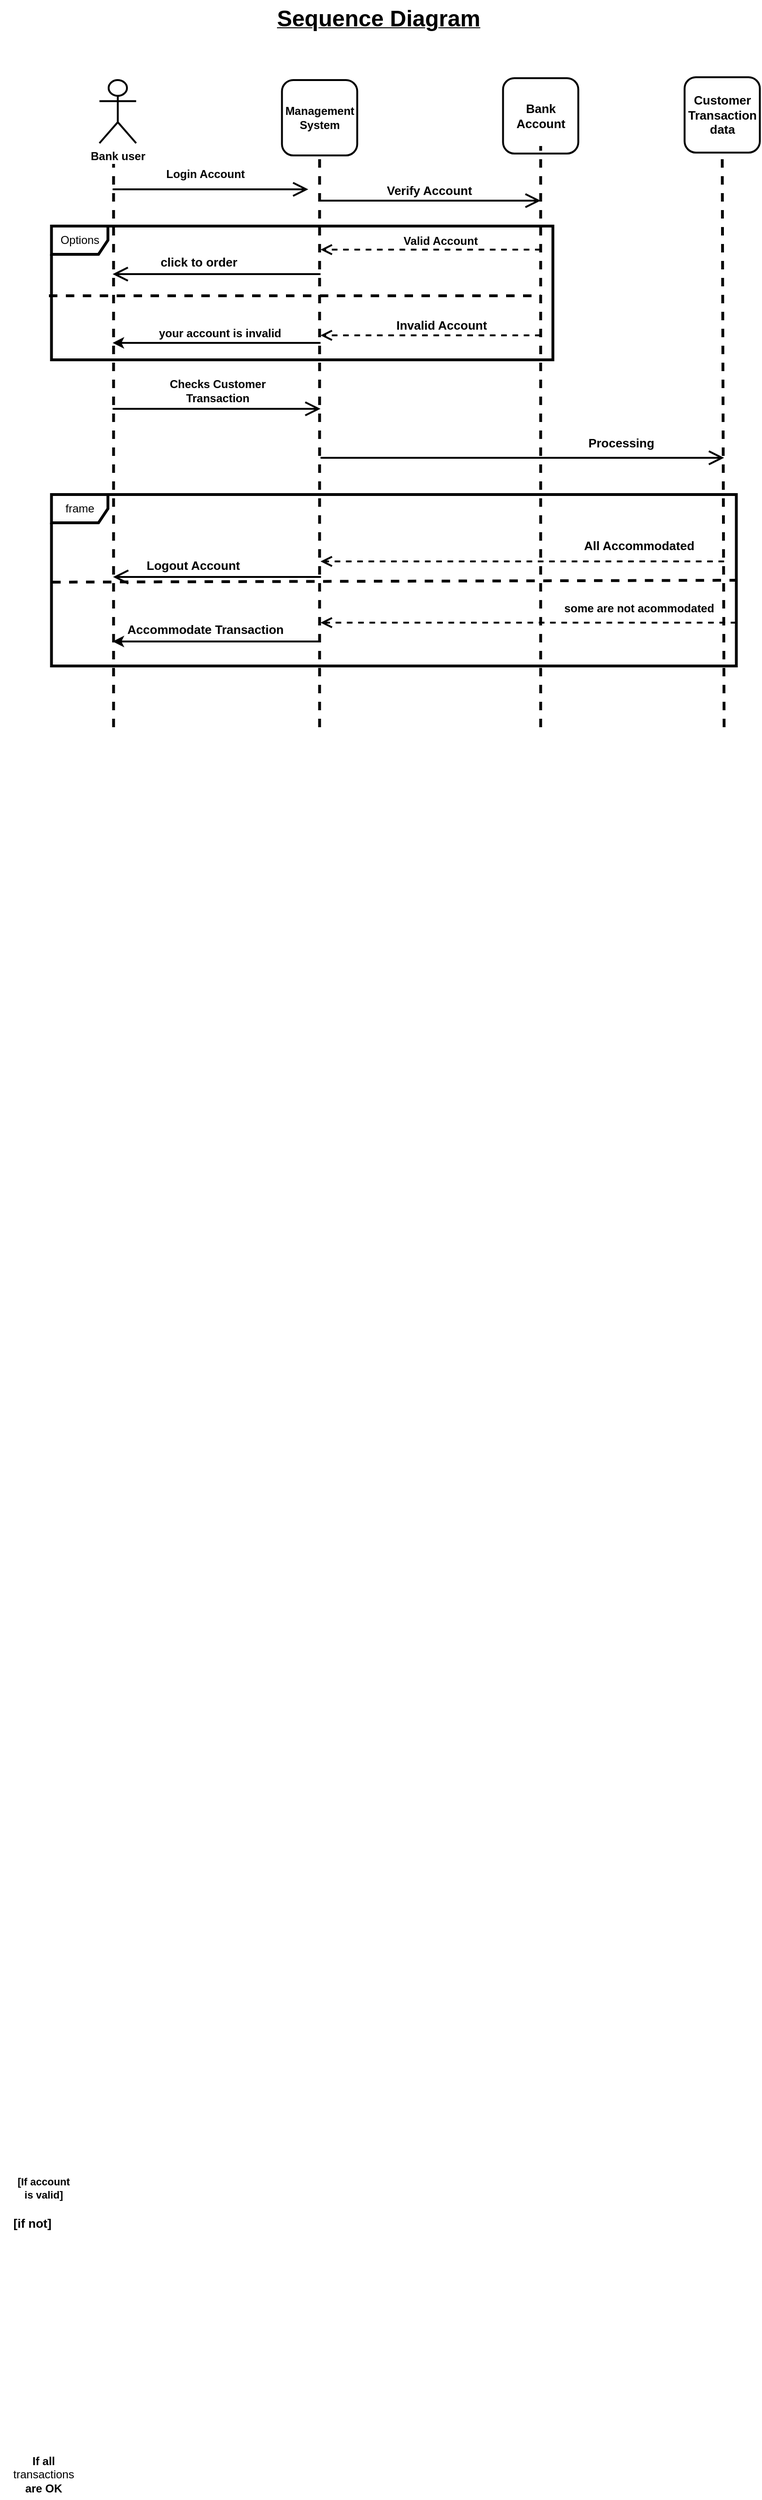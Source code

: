 <mxfile version="21.0.6" type="github">
  <diagram name="Page-1" id="0pvFzNxyjufNfPHYx8LO">
    <mxGraphModel dx="1195" dy="4152" grid="1" gridSize="13" guides="1" tooltips="1" connect="1" arrows="1" fold="1" page="1" pageScale="1" pageWidth="827" pageHeight="1169" math="0" shadow="0">
      <root>
        <mxCell id="0" />
        <mxCell id="1" parent="0" />
        <mxCell id="t-sDJAVJuDMAuAv1q9ic-111" value="&lt;div style=&quot;&quot;&gt;&lt;font style=&quot;font-size: 12px;&quot;&gt;&lt;b&gt;Management&lt;/b&gt;&lt;/font&gt;&lt;/div&gt;&lt;div style=&quot;&quot;&gt;&lt;b&gt;&lt;font style=&quot;font-size: 12px;&quot;&gt;System&lt;/font&gt;&lt;br&gt;&lt;/b&gt;&lt;/div&gt;" style="whiteSpace=wrap;html=1;aspect=fixed;rounded=1;strokeWidth=2;" vertex="1" parent="1">
          <mxGeometry x="299.72" y="-3390" width="80" height="80" as="geometry" />
        </mxCell>
        <mxCell id="t-sDJAVJuDMAuAv1q9ic-112" value="&lt;div style=&quot;font-size: 13px;&quot;&gt;&lt;font style=&quot;font-size: 13px;&quot;&gt;&lt;b&gt;Bank &lt;br&gt;&lt;/b&gt;&lt;/font&gt;&lt;/div&gt;&lt;div style=&quot;font-size: 13px;&quot;&gt;&lt;b&gt;&lt;font style=&quot;font-size: 13px;&quot;&gt;Account&lt;/font&gt;&lt;br&gt;&lt;/b&gt;&lt;/div&gt;" style="whiteSpace=wrap;html=1;aspect=fixed;rounded=1;strokeWidth=2;" vertex="1" parent="1">
          <mxGeometry x="534.72" y="-3392" width="80" height="80" as="geometry" />
        </mxCell>
        <mxCell id="t-sDJAVJuDMAuAv1q9ic-113" value="&lt;div style=&quot;font-size: 13px;&quot;&gt;&lt;font style=&quot;font-size: 13px;&quot;&gt;&lt;b&gt;Customer&lt;/b&gt;&lt;/font&gt;&lt;/div&gt;&lt;div style=&quot;font-size: 13px;&quot;&gt;&lt;font style=&quot;font-size: 13px;&quot;&gt;&lt;b&gt;Transaction&lt;/b&gt;&lt;/font&gt;&lt;/div&gt;&lt;div style=&quot;font-size: 13px;&quot;&gt;&lt;b&gt;&lt;font style=&quot;font-size: 13px;&quot;&gt;data&lt;/font&gt;&lt;br&gt;&lt;/b&gt;&lt;/div&gt;" style="whiteSpace=wrap;html=1;aspect=fixed;rounded=1;strokeWidth=2;" vertex="1" parent="1">
          <mxGeometry x="727.72" y="-3393" width="80" height="80" as="geometry" />
        </mxCell>
        <mxCell id="t-sDJAVJuDMAuAv1q9ic-114" value="&lt;b&gt;Bank user&lt;/b&gt;" style="shape=umlActor;verticalLabelPosition=bottom;verticalAlign=top;html=1;strokeWidth=2;" vertex="1" parent="1">
          <mxGeometry x="105.72" y="-3390" width="39" height="67" as="geometry" />
        </mxCell>
        <mxCell id="t-sDJAVJuDMAuAv1q9ic-115" value="Options" style="shape=umlFrame;whiteSpace=wrap;html=1;pointerEvents=0;strokeWidth=3;" vertex="1" parent="1">
          <mxGeometry x="54.72" y="-3235" width="533" height="142" as="geometry" />
        </mxCell>
        <mxCell id="t-sDJAVJuDMAuAv1q9ic-116" value="" style="endArrow=open;endFill=1;endSize=12;html=1;rounded=0;strokeWidth=2;" edge="1" parent="1">
          <mxGeometry width="160" relative="1" as="geometry">
            <mxPoint x="119.72" y="-3274" as="sourcePoint" />
            <mxPoint x="327.72" y="-3274" as="targetPoint" />
          </mxGeometry>
        </mxCell>
        <mxCell id="t-sDJAVJuDMAuAv1q9ic-117" value="&lt;div style=&quot;font-size: 11px;&quot;&gt;&lt;font style=&quot;font-size: 11px;&quot;&gt;&lt;b&gt;&lt;font style=&quot;font-size: 11px;&quot;&gt;[If account&lt;/font&gt;&lt;/b&gt;&lt;/font&gt;&lt;/div&gt;&lt;div style=&quot;font-size: 11px;&quot;&gt;&lt;font style=&quot;font-size: 11px;&quot;&gt;&lt;font style=&quot;font-size: 11px;&quot;&gt;&lt;b&gt;is valid]&lt;/b&gt;&lt;/font&gt;&lt;br&gt;&lt;/font&gt;&lt;/div&gt;" style="text;html=1;align=center;verticalAlign=middle;resizable=0;points=[];autosize=1;strokeColor=none;fillColor=none;" vertex="1" parent="1">
          <mxGeometry y="-1172" width="91" height="39" as="geometry" />
        </mxCell>
        <mxCell id="t-sDJAVJuDMAuAv1q9ic-118" value="" style="endArrow=open;endFill=1;endSize=12;html=1;rounded=0;strokeWidth=2;" edge="1" parent="1">
          <mxGeometry width="160" relative="1" as="geometry">
            <mxPoint x="340.72" y="-3262" as="sourcePoint" />
            <mxPoint x="574.72" y="-3262" as="targetPoint" />
          </mxGeometry>
        </mxCell>
        <mxCell id="t-sDJAVJuDMAuAv1q9ic-119" value="&lt;b&gt;&lt;font style=&quot;font-size: 13px;&quot;&gt;Verify Account&lt;/font&gt;&lt;/b&gt;" style="text;html=1;align=center;verticalAlign=middle;resizable=0;points=[];autosize=1;strokeColor=none;fillColor=none;" vertex="1" parent="1">
          <mxGeometry x="397.72" y="-3286" width="117" height="26" as="geometry" />
        </mxCell>
        <mxCell id="t-sDJAVJuDMAuAv1q9ic-120" value="" style="endArrow=none;dashed=1;html=1;rounded=0;entryX=0.5;entryY=1;entryDx=0;entryDy=0;fontSize=28;fontStyle=2;strokeWidth=3;" edge="1" parent="1" target="t-sDJAVJuDMAuAv1q9ic-111">
          <mxGeometry width="50" height="50" relative="1" as="geometry">
            <mxPoint x="339.72" y="-2703" as="sourcePoint" />
            <mxPoint x="579.72" y="-3145" as="targetPoint" />
          </mxGeometry>
        </mxCell>
        <mxCell id="t-sDJAVJuDMAuAv1q9ic-121" value="" style="endArrow=none;dashed=1;html=1;rounded=0;entryX=0.5;entryY=1;entryDx=0;entryDy=0;strokeWidth=3;" edge="1" parent="1">
          <mxGeometry width="50" height="50" relative="1" as="geometry">
            <mxPoint x="574.72" y="-2703" as="sourcePoint" />
            <mxPoint x="574.72" y="-3320" as="targetPoint" />
          </mxGeometry>
        </mxCell>
        <mxCell id="t-sDJAVJuDMAuAv1q9ic-122" value="" style="endArrow=none;dashed=1;html=1;rounded=0;entryX=0.5;entryY=1;entryDx=0;entryDy=0;strokeWidth=3;" edge="1" parent="1" target="t-sDJAVJuDMAuAv1q9ic-113">
          <mxGeometry width="50" height="50" relative="1" as="geometry">
            <mxPoint x="769.72" y="-2703" as="sourcePoint" />
            <mxPoint x="660.72" y="-3145" as="targetPoint" />
          </mxGeometry>
        </mxCell>
        <mxCell id="t-sDJAVJuDMAuAv1q9ic-123" value="&lt;b&gt;&lt;font style=&quot;font-size: 12px;&quot;&gt;Valid Account&lt;/font&gt;&lt;/b&gt;" style="html=1;verticalAlign=bottom;endArrow=open;dashed=1;endSize=8;edgeStyle=elbowEdgeStyle;elbow=vertical;curved=0;rounded=0;strokeWidth=2;" edge="1" parent="1">
          <mxGeometry x="-0.091" relative="1" as="geometry">
            <mxPoint x="574.72" y="-3210" as="sourcePoint" />
            <mxPoint x="340.72" y="-3210" as="targetPoint" />
            <mxPoint as="offset" />
          </mxGeometry>
        </mxCell>
        <mxCell id="t-sDJAVJuDMAuAv1q9ic-124" value="" style="endArrow=none;dashed=1;html=1;rounded=0;exitX=0.113;exitY=0.975;exitDx=0;exitDy=0;exitPerimeter=0;strokeWidth=3;" edge="1" parent="1">
          <mxGeometry width="50" height="50" relative="1" as="geometry">
            <mxPoint x="52.003" y="-3160.975" as="sourcePoint" />
            <mxPoint x="574.72" y="-3161" as="targetPoint" />
          </mxGeometry>
        </mxCell>
        <mxCell id="t-sDJAVJuDMAuAv1q9ic-125" value="" style="endArrow=open;endFill=1;endSize=12;html=1;rounded=0;strokeWidth=2;" edge="1" parent="1">
          <mxGeometry width="160" relative="1" as="geometry">
            <mxPoint x="340.72" y="-3184" as="sourcePoint" />
            <mxPoint x="119.72" y="-3184" as="targetPoint" />
          </mxGeometry>
        </mxCell>
        <mxCell id="t-sDJAVJuDMAuAv1q9ic-126" value="&lt;b&gt;&lt;font style=&quot;font-size: 13px;&quot;&gt;&lt;font style=&quot;font-size: 12px;&quot;&gt;Login Account&lt;/font&gt;&lt;/font&gt;&lt;/b&gt;" style="text;html=1;align=center;verticalAlign=middle;resizable=0;points=[];autosize=1;strokeColor=none;fillColor=none;" vertex="1" parent="1">
          <mxGeometry x="165.72" y="-3304" width="104" height="26" as="geometry" />
        </mxCell>
        <mxCell id="t-sDJAVJuDMAuAv1q9ic-127" value="" style="endArrow=none;dashed=1;html=1;rounded=0;fontSize=12;strokeWidth=3;" edge="1" parent="1">
          <mxGeometry width="50" height="50" relative="1" as="geometry">
            <mxPoint x="120.72" y="-2703" as="sourcePoint" />
            <mxPoint x="120.72" y="-3301" as="targetPoint" />
          </mxGeometry>
        </mxCell>
        <mxCell id="t-sDJAVJuDMAuAv1q9ic-128" value="&lt;b&gt;&lt;font style=&quot;font-size: 12px;&quot;&gt;&lt;font style=&quot;font-size: 13px;&quot;&gt;Invalid Account&lt;/font&gt;&lt;/font&gt;&lt;/b&gt;" style="html=1;verticalAlign=bottom;endArrow=open;dashed=1;endSize=8;edgeStyle=elbowEdgeStyle;elbow=vertical;curved=0;rounded=0;strokeWidth=2;" edge="1" parent="1">
          <mxGeometry x="-0.094" relative="1" as="geometry">
            <mxPoint x="574.72" y="-3119" as="sourcePoint" />
            <mxPoint x="340.72" y="-3119" as="targetPoint" />
            <mxPoint as="offset" />
          </mxGeometry>
        </mxCell>
        <mxCell id="t-sDJAVJuDMAuAv1q9ic-129" value="&lt;b&gt;&lt;font style=&quot;font-size: 13px;&quot;&gt;click to order&lt;/font&gt;&lt;/b&gt;" style="text;html=1;align=center;verticalAlign=middle;resizable=0;points=[];autosize=1;strokeColor=none;fillColor=none;" vertex="1" parent="1">
          <mxGeometry x="152.72" y="-3210" width="117" height="26" as="geometry" />
        </mxCell>
        <mxCell id="t-sDJAVJuDMAuAv1q9ic-130" value="" style="endArrow=classic;html=1;rounded=0;fontStyle=1;strokeWidth=2;" edge="1" parent="1">
          <mxGeometry width="50" height="50" relative="1" as="geometry">
            <mxPoint x="340.72" y="-3111" as="sourcePoint" />
            <mxPoint x="119.72" y="-3111" as="targetPoint" />
          </mxGeometry>
        </mxCell>
        <mxCell id="t-sDJAVJuDMAuAv1q9ic-131" value="&lt;div style=&quot;font-size: 11px;&quot; align=&quot;right&quot;&gt;&lt;b&gt;&lt;font style=&quot;font-size: 11px;&quot;&gt;&lt;font style=&quot;font-size: 12px;&quot;&gt;&lt;font style=&quot;font-size: 13px;&quot;&gt;&lt;font style=&quot;font-size: 12px;&quot;&gt;your account is invalid&lt;/font&gt;&lt;/font&gt;&lt;/font&gt;&lt;/font&gt;&lt;/b&gt;&lt;/div&gt;" style="text;html=1;align=right;verticalAlign=middle;resizable=0;points=[];autosize=1;strokeColor=none;fillColor=none;" vertex="1" parent="1">
          <mxGeometry x="143.72" y="-3135" width="156" height="26" as="geometry" />
        </mxCell>
        <mxCell id="t-sDJAVJuDMAuAv1q9ic-132" value="&lt;b&gt;&lt;font style=&quot;font-size: 13px;&quot;&gt;[if not]&lt;/font&gt;&lt;/b&gt;" style="text;html=1;align=center;verticalAlign=middle;resizable=0;points=[];autosize=1;strokeColor=none;fillColor=none;" vertex="1" parent="1">
          <mxGeometry x="1" y="-1128" width="65" height="26" as="geometry" />
        </mxCell>
        <mxCell id="t-sDJAVJuDMAuAv1q9ic-133" value="" style="endArrow=open;endFill=1;endSize=12;html=1;rounded=0;strokeWidth=2;" edge="1" parent="1">
          <mxGeometry width="160" relative="1" as="geometry">
            <mxPoint x="119.72" y="-3041" as="sourcePoint" />
            <mxPoint x="340.72" y="-3041" as="targetPoint" />
          </mxGeometry>
        </mxCell>
        <mxCell id="t-sDJAVJuDMAuAv1q9ic-134" value="&lt;div&gt;&lt;b&gt;Checks Customer&lt;/b&gt;&lt;/div&gt;&lt;div&gt;&lt;b&gt;Transaction&lt;br&gt;&lt;/b&gt;&lt;/div&gt;" style="text;html=1;align=center;verticalAlign=middle;resizable=0;points=[];autosize=1;strokeColor=none;fillColor=none;" vertex="1" parent="1">
          <mxGeometry x="165.72" y="-3080" width="130" height="39" as="geometry" />
        </mxCell>
        <mxCell id="t-sDJAVJuDMAuAv1q9ic-135" value="" style="endArrow=open;endFill=1;endSize=12;html=1;rounded=0;strokeWidth=2;" edge="1" parent="1">
          <mxGeometry width="160" relative="1" as="geometry">
            <mxPoint x="340.72" y="-2989" as="sourcePoint" />
            <mxPoint x="769.72" y="-2989" as="targetPoint" />
          </mxGeometry>
        </mxCell>
        <mxCell id="t-sDJAVJuDMAuAv1q9ic-136" value="&lt;b&gt;&lt;font style=&quot;font-size: 13px;&quot;&gt;&lt;font style=&quot;font-size: 14px;&quot;&gt;&lt;font style=&quot;font-size: 13px;&quot;&gt;Processing&lt;/font&gt;&lt;/font&gt;&lt;/font&gt;&lt;/b&gt;" style="text;html=1;align=center;verticalAlign=middle;resizable=0;points=[];autosize=1;strokeColor=none;fillColor=none;" vertex="1" parent="1">
          <mxGeometry x="614.72" y="-3018" width="91" height="26" as="geometry" />
        </mxCell>
        <mxCell id="t-sDJAVJuDMAuAv1q9ic-137" value="frame" style="shape=umlFrame;whiteSpace=wrap;html=1;pointerEvents=0;strokeWidth=3;" vertex="1" parent="1">
          <mxGeometry x="54.72" y="-2950" width="728" height="182" as="geometry" />
        </mxCell>
        <mxCell id="t-sDJAVJuDMAuAv1q9ic-138" value="&lt;b&gt;&lt;font style=&quot;font-size: 12px;&quot;&gt;&lt;font style=&quot;font-size: 13px;&quot;&gt;All Accommodated&lt;/font&gt;&lt;/font&gt;&lt;/b&gt;" style="html=1;verticalAlign=bottom;endArrow=open;dashed=1;endSize=8;edgeStyle=elbowEdgeStyle;elbow=vertical;curved=0;rounded=0;strokeWidth=2;" edge="1" parent="1">
          <mxGeometry x="-0.576" y="-6" relative="1" as="geometry">
            <mxPoint x="769.72" y="-2879" as="sourcePoint" />
            <mxPoint x="340.72" y="-2879" as="targetPoint" />
            <Array as="points">
              <mxPoint x="699.72" y="-2879" />
            </Array>
            <mxPoint as="offset" />
          </mxGeometry>
        </mxCell>
        <mxCell id="t-sDJAVJuDMAuAv1q9ic-139" value="" style="endArrow=open;endFill=1;endSize=12;html=1;rounded=0;fontStyle=0;fontSize=12;strokeWidth=2;" edge="1" parent="1">
          <mxGeometry width="160" relative="1" as="geometry">
            <mxPoint x="341.22" y="-2862.5" as="sourcePoint" />
            <mxPoint x="120.22" y="-2862.5" as="targetPoint" />
            <Array as="points">
              <mxPoint x="276.22" y="-2862.5" />
            </Array>
          </mxGeometry>
        </mxCell>
        <mxCell id="t-sDJAVJuDMAuAv1q9ic-140" value="&lt;b&gt;&lt;font style=&quot;font-size: 13px;&quot;&gt;&lt;font style=&quot;font-size: 13px;&quot;&gt;Logout Account&lt;/font&gt;&lt;/font&gt;&lt;/b&gt;" style="text;html=1;align=center;verticalAlign=middle;resizable=0;points=[];autosize=1;strokeColor=none;fillColor=none;" vertex="1" parent="1">
          <mxGeometry x="139.72" y="-2888" width="130" height="26" as="geometry" />
        </mxCell>
        <mxCell id="t-sDJAVJuDMAuAv1q9ic-141" value="" style="endArrow=none;dashed=1;html=1;rounded=0;exitX=0.001;exitY=0.511;exitDx=0;exitDy=0;exitPerimeter=0;entryX=1;entryY=0.5;entryDx=0;entryDy=0;entryPerimeter=0;fontStyle=1;strokeWidth=3;" edge="1" parent="1" source="t-sDJAVJuDMAuAv1q9ic-137" target="t-sDJAVJuDMAuAv1q9ic-137">
          <mxGeometry width="50" height="50" relative="1" as="geometry">
            <mxPoint x="236.72" y="-2900" as="sourcePoint" />
            <mxPoint x="286.72" y="-2950" as="targetPoint" />
          </mxGeometry>
        </mxCell>
        <mxCell id="t-sDJAVJuDMAuAv1q9ic-142" value="&lt;div&gt;&lt;b&gt;If all&lt;/b&gt;&lt;/div&gt;&lt;div&gt;transactions&lt;/div&gt;&lt;div&gt;&lt;b&gt;are OK&lt;br&gt;&lt;/b&gt;&lt;/div&gt;" style="text;html=1;align=center;verticalAlign=middle;resizable=0;points=[];autosize=1;strokeColor=none;fillColor=none;" vertex="1" parent="1">
          <mxGeometry y="-874" width="91" height="52" as="geometry" />
        </mxCell>
        <mxCell id="t-sDJAVJuDMAuAv1q9ic-143" value="" style="endArrow=classic;html=1;rounded=0;strokeWidth=2;" edge="1" parent="1">
          <mxGeometry width="50" height="50" relative="1" as="geometry">
            <mxPoint x="340.72" y="-2794" as="sourcePoint" />
            <mxPoint x="119.72" y="-2794" as="targetPoint" />
          </mxGeometry>
        </mxCell>
        <mxCell id="t-sDJAVJuDMAuAv1q9ic-144" value="&lt;b&gt;&lt;font style=&quot;font-size: 13px;&quot;&gt;Accommodate Transaction&lt;/font&gt;&lt;/b&gt;" style="text;html=1;align=center;verticalAlign=middle;resizable=0;points=[];autosize=1;strokeColor=none;fillColor=none;" vertex="1" parent="1">
          <mxGeometry x="120.22" y="-2820" width="195" height="26" as="geometry" />
        </mxCell>
        <mxCell id="t-sDJAVJuDMAuAv1q9ic-145" value="&lt;font style=&quot;font-size: 12px;&quot;&gt;&lt;b&gt;some are not acommodated&lt;br&gt;&lt;/b&gt;&lt;/font&gt;" style="html=1;verticalAlign=bottom;endArrow=open;dashed=1;endSize=8;edgeStyle=elbowEdgeStyle;elbow=vertical;curved=0;rounded=0;strokeWidth=2;" edge="1" parent="1">
          <mxGeometry x="-0.529" y="-6" relative="1" as="geometry">
            <mxPoint x="782.72" y="-2814" as="sourcePoint" />
            <mxPoint x="340.72" y="-2814" as="targetPoint" />
            <Array as="points">
              <mxPoint x="712.72" y="-2814" />
            </Array>
            <mxPoint as="offset" />
          </mxGeometry>
        </mxCell>
        <mxCell id="t-sDJAVJuDMAuAv1q9ic-146" value="&lt;font style=&quot;font-size: 15px;&quot;&gt;&lt;b&gt;&lt;font style=&quot;font-size: 15px;&quot;&gt;&lt;u&gt;&lt;font style=&quot;font-size: 16px;&quot;&gt;&lt;font style=&quot;font-size: 17px;&quot;&gt;&lt;font style=&quot;font-size: 18px;&quot;&gt;&lt;font style=&quot;font-size: 19px;&quot;&gt;&lt;font style=&quot;font-size: 20px;&quot;&gt;&lt;font style=&quot;font-size: 21px;&quot;&gt;&lt;font style=&quot;font-size: 22px;&quot;&gt;&lt;font style=&quot;font-size: 23px;&quot;&gt;&lt;font style=&quot;font-size: 24px;&quot;&gt;Sequence Diagram&lt;/font&gt;&lt;/font&gt;&lt;/font&gt;&lt;/font&gt;&lt;/font&gt;&lt;/font&gt;&lt;/font&gt;&lt;/font&gt;&lt;/font&gt;&lt;/u&gt;&lt;/font&gt;&lt;/b&gt;&lt;/font&gt;" style="text;html=1;align=center;verticalAlign=middle;resizable=0;points=[];autosize=1;strokeColor=none;fillColor=none;" vertex="1" parent="1">
          <mxGeometry x="278" y="-3475" width="247" height="39" as="geometry" />
        </mxCell>
      </root>
    </mxGraphModel>
  </diagram>
</mxfile>
